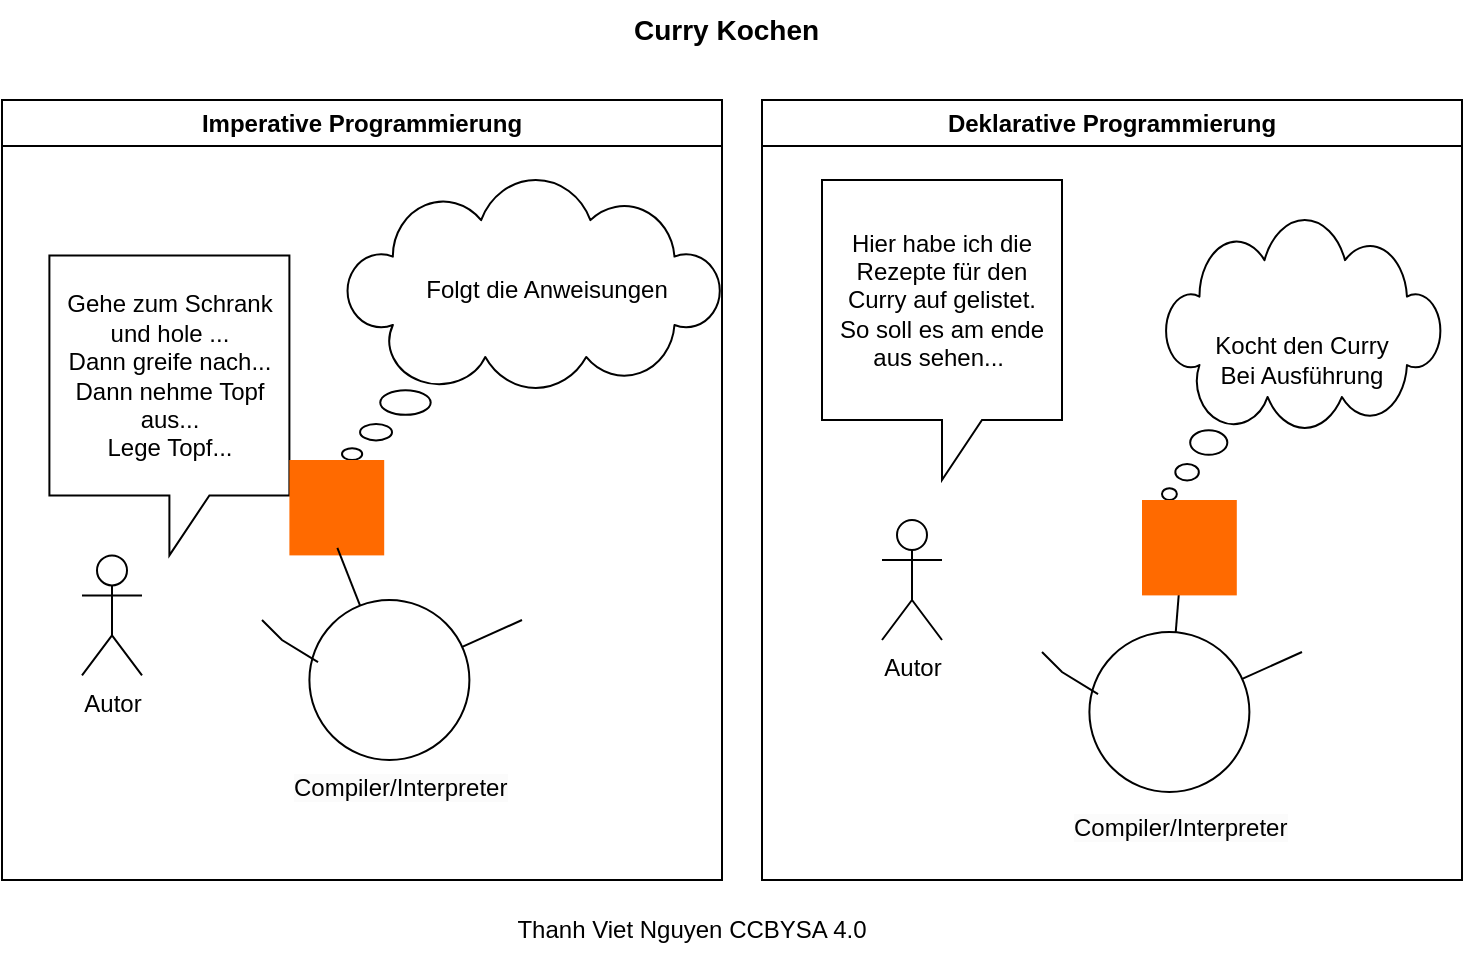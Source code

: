 <mxfile version="25.0.2">
  <diagram name="Page-1" id="2YBvvXClWsGukQMizWep">
    <mxGraphModel dx="1392" dy="876" grid="1" gridSize="10" guides="1" tooltips="1" connect="1" arrows="1" fold="1" page="1" pageScale="1" pageWidth="850" pageHeight="1100" math="0" shadow="0">
      <root>
        <mxCell id="0" />
        <mxCell id="1" parent="0" />
        <mxCell id="vjsUgd1pbUEOTmnFiNiq-3" value="Autor" style="shape=umlActor;verticalLabelPosition=bottom;verticalAlign=top;html=1;outlineConnect=0;" parent="1" vertex="1">
          <mxGeometry x="500" y="330" width="30" height="60" as="geometry" />
        </mxCell>
        <mxCell id="vjsUgd1pbUEOTmnFiNiq-10" value="Imperative Programmierung" style="swimlane;whiteSpace=wrap;html=1;" parent="1" vertex="1">
          <mxGeometry x="60" y="120" width="360" height="390" as="geometry" />
        </mxCell>
        <mxCell id="vjsUgd1pbUEOTmnFiNiq-11" value="Gehe zum Schrank und hole ...&lt;div&gt;Dann greife nach...&lt;/div&gt;&lt;div&gt;Dann nehme Topf aus...&lt;/div&gt;&lt;div&gt;Lege Topf...&lt;/div&gt;" style="shape=callout;whiteSpace=wrap;html=1;perimeter=calloutPerimeter;" parent="vjsUgd1pbUEOTmnFiNiq-10" vertex="1">
          <mxGeometry x="23.7" y="77.7" width="120" height="150" as="geometry" />
        </mxCell>
        <mxCell id="vjsUgd1pbUEOTmnFiNiq-17" value="" style="whiteSpace=wrap;html=1;shape=mxgraph.basic.cloud_callout" parent="vjsUgd1pbUEOTmnFiNiq-10" vertex="1">
          <mxGeometry x="170" y="40" width="190" height="140" as="geometry" />
        </mxCell>
        <mxCell id="WAOULKOz9AEQnTHbhsb6-1" value="Folgt die Anweisungen" style="text;html=1;align=center;verticalAlign=middle;whiteSpace=wrap;rounded=0;" parent="vjsUgd1pbUEOTmnFiNiq-10" vertex="1">
          <mxGeometry x="200" y="50" width="145" height="90" as="geometry" />
        </mxCell>
        <mxCell id="VK2HtigDTFFuKtAEsjp2-2" value="" style="points=[];aspect=fixed;html=1;align=center;shadow=0;dashed=0;fillColor=#FF6A00;strokeColor=none;shape=mxgraph.alibaba_cloud.alimt_machine_translation;" parent="vjsUgd1pbUEOTmnFiNiq-10" vertex="1">
          <mxGeometry x="143.7" y="180" width="47.4" height="47.7" as="geometry" />
        </mxCell>
        <mxCell id="VK2HtigDTFFuKtAEsjp2-5" value="" style="endArrow=none;html=1;rounded=0;" parent="vjsUgd1pbUEOTmnFiNiq-10" source="VK2HtigDTFFuKtAEsjp2-6" edge="1">
          <mxGeometry width="50" height="50" relative="1" as="geometry">
            <mxPoint x="215" y="260" as="sourcePoint" />
            <mxPoint x="260" y="260" as="targetPoint" />
          </mxGeometry>
        </mxCell>
        <mxCell id="VK2HtigDTFFuKtAEsjp2-6" value="" style="ellipse;whiteSpace=wrap;html=1;aspect=fixed;direction=south;" parent="vjsUgd1pbUEOTmnFiNiq-10" vertex="1">
          <mxGeometry x="153.7" y="250" width="80" height="80" as="geometry" />
        </mxCell>
        <mxCell id="VK2HtigDTFFuKtAEsjp2-3" value="" style="endArrow=none;html=1;rounded=0;entryX=0.506;entryY=0.922;entryDx=0;entryDy=0;entryPerimeter=0;" parent="vjsUgd1pbUEOTmnFiNiq-10" source="VK2HtigDTFFuKtAEsjp2-6" target="VK2HtigDTFFuKtAEsjp2-2" edge="1">
          <mxGeometry width="50" height="50" relative="1" as="geometry">
            <mxPoint x="160" y="260" as="sourcePoint" />
            <mxPoint x="390" y="300" as="targetPoint" />
          </mxGeometry>
        </mxCell>
        <mxCell id="VK2HtigDTFFuKtAEsjp2-8" value="" style="endArrow=none;html=1;rounded=0;entryX=0.388;entryY=0.946;entryDx=0;entryDy=0;entryPerimeter=0;" parent="vjsUgd1pbUEOTmnFiNiq-10" target="VK2HtigDTFFuKtAEsjp2-6" edge="1">
          <mxGeometry width="50" height="50" relative="1" as="geometry">
            <mxPoint x="130" y="260" as="sourcePoint" />
            <mxPoint x="130" y="280" as="targetPoint" />
            <Array as="points">
              <mxPoint x="140" y="270" />
            </Array>
          </mxGeometry>
        </mxCell>
        <mxCell id="VK2HtigDTFFuKtAEsjp2-17" value="&lt;span style=&quot;color: rgb(0, 0, 0); font-family: Helvetica; font-size: 12px; font-style: normal; font-variant-ligatures: normal; font-variant-caps: normal; font-weight: 400; letter-spacing: normal; orphans: 2; text-align: center; text-indent: 0px; text-transform: none; widows: 2; word-spacing: 0px; -webkit-text-stroke-width: 0px; white-space: nowrap; background-color: rgb(251, 251, 251); text-decoration-thickness: initial; text-decoration-style: initial; text-decoration-color: initial; display: inline !important; float: none;&quot;&gt;Compiler/Interpreter&lt;/span&gt;" style="text;whiteSpace=wrap;html=1;" parent="vjsUgd1pbUEOTmnFiNiq-10" vertex="1">
          <mxGeometry x="143.7" y="330" width="100" height="20" as="geometry" />
        </mxCell>
        <mxCell id="vjsUgd1pbUEOTmnFiNiq-1" value="Autor" style="shape=umlActor;verticalLabelPosition=bottom;verticalAlign=top;html=1;outlineConnect=0;" parent="vjsUgd1pbUEOTmnFiNiq-10" vertex="1">
          <mxGeometry x="40" y="227.7" width="30" height="60" as="geometry" />
        </mxCell>
        <mxCell id="vjsUgd1pbUEOTmnFiNiq-12" value="Deklarative Programmierung" style="swimlane;whiteSpace=wrap;html=1;" parent="1" vertex="1">
          <mxGeometry x="440" y="120" width="350" height="390" as="geometry" />
        </mxCell>
        <mxCell id="vjsUgd1pbUEOTmnFiNiq-13" value="Hier habe ich die Rezepte für den Curry auf gelistet.&lt;div&gt;So soll es am ende aus sehen...&amp;nbsp;&lt;/div&gt;" style="shape=callout;whiteSpace=wrap;html=1;perimeter=calloutPerimeter;" parent="vjsUgd1pbUEOTmnFiNiq-12" vertex="1">
          <mxGeometry x="30" y="40" width="120" height="150" as="geometry" />
        </mxCell>
        <mxCell id="vjsUgd1pbUEOTmnFiNiq-19" value="Kocht den Curry&lt;div&gt;Bei Ausführung&lt;/div&gt;" style="whiteSpace=wrap;html=1;shape=mxgraph.basic.cloud_callout" parent="vjsUgd1pbUEOTmnFiNiq-12" vertex="1">
          <mxGeometry x="200" y="60" width="140" height="140" as="geometry" />
        </mxCell>
        <mxCell id="VK2HtigDTFFuKtAEsjp2-10" value="" style="endArrow=none;html=1;rounded=0;" parent="vjsUgd1pbUEOTmnFiNiq-12" source="VK2HtigDTFFuKtAEsjp2-11" edge="1">
          <mxGeometry width="50" height="50" relative="1" as="geometry">
            <mxPoint x="225" y="276" as="sourcePoint" />
            <mxPoint x="270" y="276" as="targetPoint" />
          </mxGeometry>
        </mxCell>
        <mxCell id="VK2HtigDTFFuKtAEsjp2-11" value="" style="ellipse;whiteSpace=wrap;html=1;aspect=fixed;direction=south;" parent="vjsUgd1pbUEOTmnFiNiq-12" vertex="1">
          <mxGeometry x="163.7" y="266" width="80" height="80" as="geometry" />
        </mxCell>
        <mxCell id="VK2HtigDTFFuKtAEsjp2-12" value="" style="endArrow=none;html=1;rounded=0;entryX=0.395;entryY=0.901;entryDx=0;entryDy=0;entryPerimeter=0;" parent="vjsUgd1pbUEOTmnFiNiq-12" source="VK2HtigDTFFuKtAEsjp2-11" target="VK2HtigDTFFuKtAEsjp2-14" edge="1">
          <mxGeometry width="50" height="50" relative="1" as="geometry">
            <mxPoint x="170" y="276" as="sourcePoint" />
            <mxPoint x="204" y="240" as="targetPoint" />
          </mxGeometry>
        </mxCell>
        <mxCell id="VK2HtigDTFFuKtAEsjp2-13" value="" style="endArrow=none;html=1;rounded=0;entryX=0.388;entryY=0.946;entryDx=0;entryDy=0;entryPerimeter=0;" parent="vjsUgd1pbUEOTmnFiNiq-12" target="VK2HtigDTFFuKtAEsjp2-11" edge="1">
          <mxGeometry width="50" height="50" relative="1" as="geometry">
            <mxPoint x="140" y="276" as="sourcePoint" />
            <mxPoint x="140" y="296" as="targetPoint" />
            <Array as="points">
              <mxPoint x="150" y="286" />
            </Array>
          </mxGeometry>
        </mxCell>
        <mxCell id="VK2HtigDTFFuKtAEsjp2-20" value="&lt;span style=&quot;color: rgb(0, 0, 0); font-family: Helvetica; font-size: 12px; font-style: normal; font-variant-ligatures: normal; font-variant-caps: normal; font-weight: 400; letter-spacing: normal; orphans: 2; text-align: center; text-indent: 0px; text-transform: none; widows: 2; word-spacing: 0px; -webkit-text-stroke-width: 0px; white-space: nowrap; background-color: rgb(251, 251, 251); text-decoration-thickness: initial; text-decoration-style: initial; text-decoration-color: initial; display: inline !important; float: none;&quot;&gt;Compiler/Interpreter&lt;/span&gt;" style="text;whiteSpace=wrap;html=1;" parent="vjsUgd1pbUEOTmnFiNiq-12" vertex="1">
          <mxGeometry x="153.7" y="350" width="100" height="20" as="geometry" />
        </mxCell>
        <mxCell id="VK2HtigDTFFuKtAEsjp2-14" value="" style="points=[];aspect=fixed;html=1;align=center;shadow=0;dashed=0;fillColor=#FF6A00;strokeColor=none;shape=mxgraph.alibaba_cloud.alimt_machine_translation;" parent="vjsUgd1pbUEOTmnFiNiq-12" vertex="1">
          <mxGeometry x="190.0" y="200" width="47.4" height="47.7" as="geometry" />
        </mxCell>
        <mxCell id="MnPTTt8UfFgq5nqq0Voa-1" value="Thanh Viet Nguyen CCBYSA 4.0" style="text;html=1;align=center;verticalAlign=middle;whiteSpace=wrap;rounded=0;" parent="1" vertex="1">
          <mxGeometry x="310" y="520" width="190" height="30" as="geometry" />
        </mxCell>
        <mxCell id="VK2HtigDTFFuKtAEsjp2-9" value="&lt;span style=&quot;font-size: 14px;&quot;&gt;&lt;b&gt;Curry Kochen&lt;/b&gt;&lt;/span&gt;" style="text;strokeColor=none;fillColor=none;align=left;verticalAlign=middle;spacingLeft=4;spacingRight=4;overflow=hidden;points=[[0,0.5],[1,0.5]];portConstraint=eastwest;rotatable=0;whiteSpace=wrap;html=1;" parent="1" vertex="1">
          <mxGeometry x="370" y="70" width="110" height="30" as="geometry" />
        </mxCell>
      </root>
    </mxGraphModel>
  </diagram>
</mxfile>
